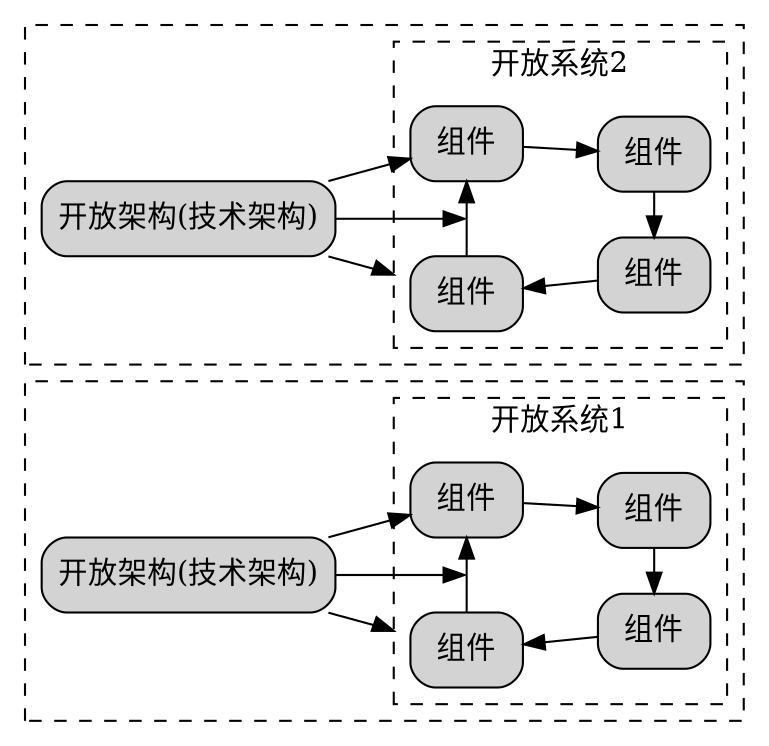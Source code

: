 digraph G {
  graph [rankdir=LR,compound=true];
  node [shape=box, style="rounded,filled"];
  
  subgraph cluster1{
    label="";
	style = dashed;
    
    subgraph cluster_system1{
      label="开放系统1"
      node1[label="组件"]
      node2[label="组件"] 
      node3[label="组件"]
      node4[label="组件"]
      
      // 创建不可见节点
      invis_node1 [shape=point, width=0, height=0, label=""]
      
      // 重新连接节点，在node1和node2之间插入不可见节点
      node1 -> node2
      node2 -> node3
      node3 -> node4
      node4 -> invis_node1 [dir=none]  // dir=none 表示没有箭头
      invis_node1 -> node1
      
      {rank=same;node1;node4;invis_node1}
      {rank=same;node2;node3}
    }
  TA1[label="开放架构(技术架构)"]
  TA1->node1
  TA1->invis_node1
  TA1->node4[lhead="cluster_system1"]
}
  subgraph cluster2{
    label="";
	style = dashed;
    
    subgraph cluster_system2{
      label="开放系统2"
      node5[label="组件"]
      node6[label="组件"] 
      node7[label="组件"]
      node8[label="组件"]
      
      // 创建不可见节点
      invis_node2 [shape=point, width=0, height=0, label=""]
      
      // 重新连接节点，在node5和node6之间插入不可见节点
      node5 -> node6
      node6 -> node7
      node7 -> node8
      node8 -> invis_node2 [dir=none]  // dir=none 表示没有箭头
      invis_node2 -> node5
      
      {rank=same;node5;node8;invis_node2}
      {rank=same;node6;node7}
    }
  TA2[label="开放架构(技术架构)"]
  TA2->node5
  TA2->invis_node2
  TA2->node8[lhead="cluster_system2"]
  }
}
